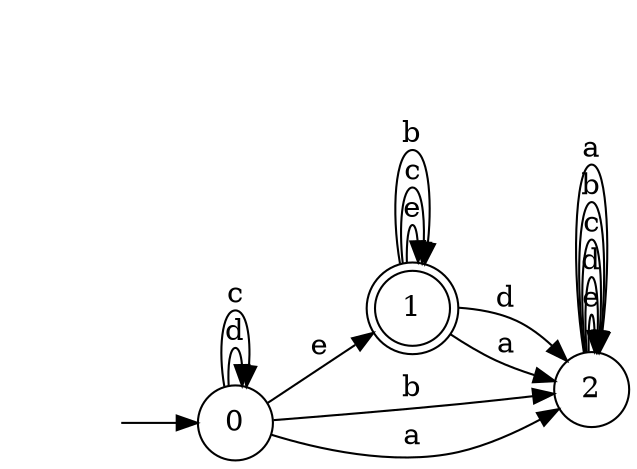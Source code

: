 digraph {
  rankdir=LR;
  0 [label="0", shape = circle];
  0 -> 1 [label="e"];
  0 -> 0 [label="d"];
  0 -> 0 [label="c"];
  0 -> 2 [label="b"];
  0 -> 2 [label="a"];
  1 [label="1", shape = doublecircle];
  1 -> 1 [label="e"];
  1 -> 2 [label="d"];
  1 -> 1 [label="c"];
  1 -> 1 [label="b"];
  1 -> 2 [label="a"];
  2 [label="2", shape = circle];
  2 -> 2 [label="e"];
  2 -> 2 [label="d"];
  2 -> 2 [label="c"];
  2 -> 2 [label="b"];
  2 -> 2 [label="a"];
  3 [label="", shape = plaintext];
  3 -> 0 [label=""];
}
